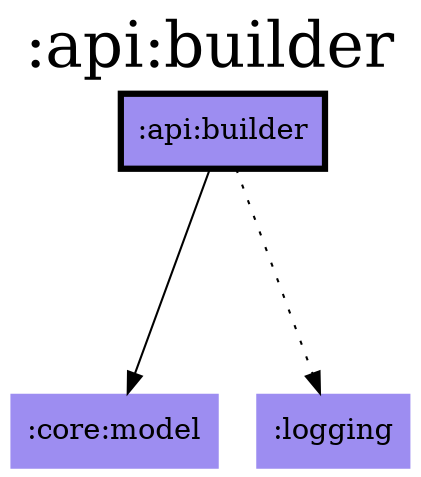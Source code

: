 digraph {
edge ["dir"="forward"]
graph ["dpi"="100","label"=":api:builder","labelloc"="t","fontsize"="30","ranksep"="1.5","rankdir"="TB"]
node ["style"="filled"]
":api:builder" ["fillcolor"="#9D8DF1","color"="black","penwidth"="3","shape"="box"]
":core:model" ["fillcolor"="#9D8DF1","shape"="none"]
":logging" ["fillcolor"="#9D8DF1","shape"="none"]
{
edge ["dir"="none"]
graph ["rank"="same"]
":api:builder"
}
":api:builder" -> ":core:model"
":api:builder" -> ":logging" ["style"="dotted"]
}
